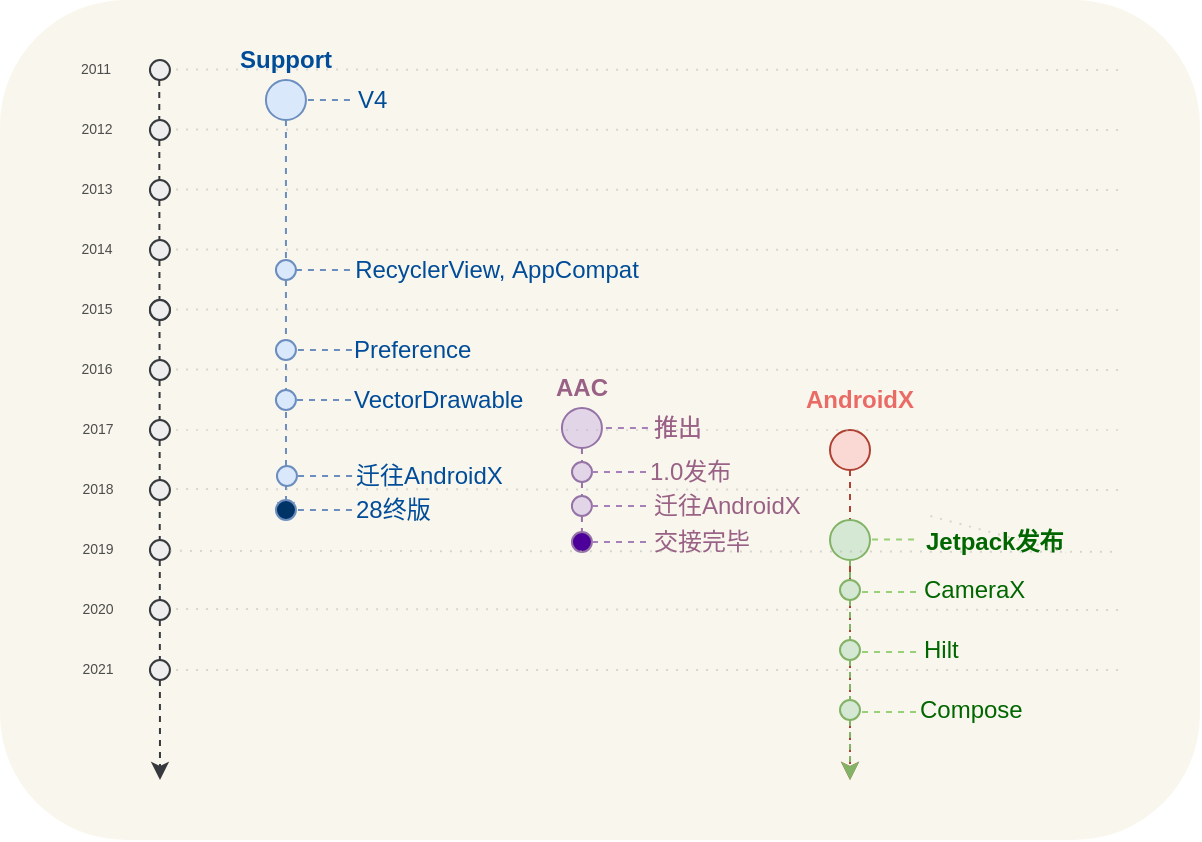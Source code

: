 <mxfile version="14.7.6" type="github">
  <diagram id="yPxyJZ8AM_hMuL3Unpa9" name="gitflow">
    <mxGraphModel dx="759" dy="426" grid="1" gridSize="10" guides="1" tooltips="1" connect="1" arrows="1" fold="1" page="1" pageScale="1" pageWidth="850" pageHeight="1100" math="0" shadow="0">
      <root>
        <mxCell id="0" />
        <mxCell id="1" parent="0" />
        <mxCell id="y0g7jBeNHzvpbH9oNdjW-355" value="" style="rounded=1;whiteSpace=wrap;html=1;fontSize=7;fillColor=#f9f7ed;strokeColor=none;" vertex="1" parent="1">
          <mxGeometry x="140" y="370" width="600" height="420" as="geometry" />
        </mxCell>
        <mxCell id="y0g7jBeNHzvpbH9oNdjW-339" value="" style="endArrow=none;html=1;strokeWidth=1;fontSize=7;fontColor=#97D077;fillColor=#f5f5f5;strokeColor=#B3B3B3;dashed=1;dashPattern=1 4;opacity=50;" edge="1" parent="1">
          <mxGeometry width="50" height="50" relative="1" as="geometry">
            <mxPoint x="228.04" y="464.76" as="sourcePoint" />
            <mxPoint x="700" y="465" as="targetPoint" />
          </mxGeometry>
        </mxCell>
        <mxCell id="y0g7jBeNHzvpbH9oNdjW-338" value="" style="endArrow=none;html=1;strokeWidth=1;fontSize=7;fontColor=#97D077;fillColor=#f5f5f5;strokeColor=#B3B3B3;dashed=1;dashPattern=1 4;opacity=50;" edge="1" parent="1">
          <mxGeometry width="50" height="50" relative="1" as="geometry">
            <mxPoint x="228.04" y="434.76" as="sourcePoint" />
            <mxPoint x="700" y="435" as="targetPoint" />
          </mxGeometry>
        </mxCell>
        <mxCell id="y0g7jBeNHzvpbH9oNdjW-335" value="" style="endArrow=none;html=1;strokeWidth=1;fontSize=7;fontColor=#97D077;fillColor=#f5f5f5;strokeColor=#B3B3B3;dashed=1;dashPattern=1 4;textOpacity=20;opacity=50;" edge="1" parent="1">
          <mxGeometry width="50" height="50" relative="1" as="geometry">
            <mxPoint x="228.04" y="404.76" as="sourcePoint" />
            <mxPoint x="700" y="405" as="targetPoint" />
          </mxGeometry>
        </mxCell>
        <mxCell id="y0g7jBeNHzvpbH9oNdjW-306" value="" style="endArrow=none;dashed=1;html=1;fillColor=#dae8fc;strokeColor=#A680B8;" edge="1" parent="1">
          <mxGeometry width="50" height="50" relative="1" as="geometry">
            <mxPoint x="436.96" y="584" as="sourcePoint" />
            <mxPoint x="463.99" y="584" as="targetPoint" />
          </mxGeometry>
        </mxCell>
        <mxCell id="y0g7jBeNHzvpbH9oNdjW-255" value="" style="endArrow=none;dashed=1;html=1;fillColor=#dae8fc;strokeColor=#6c8ebf;" edge="1" parent="1">
          <mxGeometry width="50" height="50" relative="1" as="geometry">
            <mxPoint x="287.97" y="420" as="sourcePoint" />
            <mxPoint x="315" y="420" as="targetPoint" />
          </mxGeometry>
        </mxCell>
        <mxCell id="y0g7jBeNHzvpbH9oNdjW-177" value="" style="ellipse;whiteSpace=wrap;html=1;aspect=fixed;fillColor=#dae8fc;strokeColor=#6c8ebf;fontStyle=1;labelPosition=center;verticalLabelPosition=top;align=center;verticalAlign=bottom;fontColor=#0066CC;" vertex="1" parent="1">
          <mxGeometry x="272.97" y="410" width="20" height="20" as="geometry" />
        </mxCell>
        <mxCell id="y0g7jBeNHzvpbH9oNdjW-178" value="" style="endArrow=classic;html=1;exitX=0.5;exitY=1;exitDx=0;exitDy=0;dashed=1;fillColor=#dae8fc;strokeColor=#6c8ebf;startArrow=none;" edge="1" parent="1" source="y0g7jBeNHzvpbH9oNdjW-282">
          <mxGeometry width="50" height="50" relative="1" as="geometry">
            <mxPoint x="277.3" y="440" as="sourcePoint" />
            <mxPoint x="283" y="630" as="targetPoint" />
          </mxGeometry>
        </mxCell>
        <mxCell id="y0g7jBeNHzvpbH9oNdjW-180" value="Support" style="text;html=1;align=center;verticalAlign=middle;whiteSpace=wrap;rounded=0;fontStyle=1;fontColor=#004C99;" vertex="1" parent="1">
          <mxGeometry x="237.97" y="390" width="90" height="20" as="geometry" />
        </mxCell>
        <mxCell id="y0g7jBeNHzvpbH9oNdjW-181" value="" style="ellipse;whiteSpace=wrap;html=1;aspect=fixed;fillColor=#e1d5e7;strokeColor=#9673a6;fontStyle=1;labelPosition=center;verticalLabelPosition=top;align=center;verticalAlign=bottom;" vertex="1" parent="1">
          <mxGeometry x="420.96" y="574" width="20" height="20" as="geometry" />
        </mxCell>
        <mxCell id="y0g7jBeNHzvpbH9oNdjW-184" value="&lt;font&gt;&lt;b&gt;AAC&lt;/b&gt;&lt;/font&gt;" style="text;html=1;align=center;verticalAlign=middle;whiteSpace=wrap;rounded=0;fontColor=#996185;" vertex="1" parent="1">
          <mxGeometry x="386" y="554" width="90" height="20" as="geometry" />
        </mxCell>
        <mxCell id="y0g7jBeNHzvpbH9oNdjW-185" value="" style="ellipse;whiteSpace=wrap;html=1;aspect=fixed;fillColor=#fad9d5;strokeColor=#ae4132;fontStyle=1;labelPosition=center;verticalLabelPosition=top;align=center;verticalAlign=bottom;" vertex="1" parent="1">
          <mxGeometry x="555" y="585" width="20" height="20" as="geometry" />
        </mxCell>
        <mxCell id="y0g7jBeNHzvpbH9oNdjW-186" value="" style="endArrow=classic;html=1;exitX=0.5;exitY=1;exitDx=0;exitDy=0;dashed=1;fillColor=#fad9d5;strokeColor=#ae4132;" edge="1" parent="1" source="y0g7jBeNHzvpbH9oNdjW-185">
          <mxGeometry width="50" height="50" relative="1" as="geometry">
            <mxPoint x="559.33" y="465" as="sourcePoint" />
            <mxPoint x="565" y="760" as="targetPoint" />
          </mxGeometry>
        </mxCell>
        <mxCell id="y0g7jBeNHzvpbH9oNdjW-187" value="&lt;span&gt;&lt;font&gt;AndroidX&lt;/font&gt;&lt;/span&gt;" style="text;html=1;align=center;verticalAlign=middle;whiteSpace=wrap;rounded=0;fontStyle=1;fontColor=#EA6B66;" vertex="1" parent="1">
          <mxGeometry x="525.04" y="560" width="90" height="20" as="geometry" />
        </mxCell>
        <mxCell id="y0g7jBeNHzvpbH9oNdjW-192" value="" style="endArrow=classic;html=1;exitX=0.5;exitY=1;exitDx=0;exitDy=0;dashed=1;fillColor=#d5e8d4;strokeColor=#82b366;startArrow=none;" edge="1" parent="1" source="y0g7jBeNHzvpbH9oNdjW-325">
          <mxGeometry width="50" height="50" relative="1" as="geometry">
            <mxPoint x="559.33" y="475" as="sourcePoint" />
            <mxPoint x="565.03" y="760" as="targetPoint" />
          </mxGeometry>
        </mxCell>
        <mxCell id="y0g7jBeNHzvpbH9oNdjW-198" value="" style="endArrow=classic;html=1;exitX=0.5;exitY=1;exitDx=0;exitDy=0;dashed=1;fillColor=#eeeeee;strokeColor=#36393d;" edge="1" parent="1">
          <mxGeometry width="50" height="50" relative="1" as="geometry">
            <mxPoint x="219.63" y="410" as="sourcePoint" />
            <mxPoint x="220" y="760" as="targetPoint" />
          </mxGeometry>
        </mxCell>
        <mxCell id="y0g7jBeNHzvpbH9oNdjW-200" value="&lt;font&gt;2011&lt;/font&gt;" style="text;html=1;align=center;verticalAlign=middle;whiteSpace=wrap;rounded=0;fontSize=7;fontColor=#4D4D4D;" vertex="1" parent="1">
          <mxGeometry x="168" y="395" width="40" height="20" as="geometry" />
        </mxCell>
        <mxCell id="y0g7jBeNHzvpbH9oNdjW-201" value="" style="ellipse;whiteSpace=wrap;html=1;aspect=fixed;fillColor=#eeeeee;strokeColor=#36393d;fontStyle=1;labelPosition=center;verticalLabelPosition=top;align=center;verticalAlign=bottom;" vertex="1" parent="1">
          <mxGeometry x="214.97" y="430" width="10" height="10" as="geometry" />
        </mxCell>
        <mxCell id="y0g7jBeNHzvpbH9oNdjW-202" value="" style="ellipse;whiteSpace=wrap;html=1;aspect=fixed;fillColor=#eeeeee;strokeColor=#36393d;fontStyle=1;labelPosition=center;verticalLabelPosition=top;align=center;verticalAlign=bottom;" vertex="1" parent="1">
          <mxGeometry x="214.97" y="460" width="10" height="10" as="geometry" />
        </mxCell>
        <mxCell id="y0g7jBeNHzvpbH9oNdjW-203" value="" style="ellipse;whiteSpace=wrap;html=1;aspect=fixed;fillColor=#eeeeee;strokeColor=#36393d;fontStyle=1;labelPosition=center;verticalLabelPosition=top;align=center;verticalAlign=bottom;" vertex="1" parent="1">
          <mxGeometry x="214.97" y="490" width="10" height="10" as="geometry" />
        </mxCell>
        <mxCell id="y0g7jBeNHzvpbH9oNdjW-204" value="" style="ellipse;whiteSpace=wrap;html=1;aspect=fixed;fillColor=#eeeeee;strokeColor=#36393d;fontStyle=1;labelPosition=center;verticalLabelPosition=top;align=center;verticalAlign=bottom;" vertex="1" parent="1">
          <mxGeometry x="214.97" y="520" width="10" height="10" as="geometry" />
        </mxCell>
        <mxCell id="y0g7jBeNHzvpbH9oNdjW-220" value="" style="ellipse;whiteSpace=wrap;html=1;aspect=fixed;fillColor=#eeeeee;strokeColor=#36393d;fontStyle=1;labelPosition=center;verticalLabelPosition=top;align=center;verticalAlign=bottom;" vertex="1" parent="1">
          <mxGeometry x="214.97" y="520" width="10" height="10" as="geometry" />
        </mxCell>
        <mxCell id="y0g7jBeNHzvpbH9oNdjW-222" value="" style="ellipse;whiteSpace=wrap;html=1;aspect=fixed;fillColor=#eeeeee;strokeColor=#36393d;fontStyle=1;labelPosition=center;verticalLabelPosition=top;align=center;verticalAlign=bottom;" vertex="1" parent="1">
          <mxGeometry x="214.97" y="550" width="10" height="10" as="geometry" />
        </mxCell>
        <mxCell id="y0g7jBeNHzvpbH9oNdjW-223" value="" style="ellipse;whiteSpace=wrap;html=1;aspect=fixed;fillColor=#eeeeee;strokeColor=#36393d;fontStyle=1;labelPosition=center;verticalLabelPosition=top;align=center;verticalAlign=bottom;" vertex="1" parent="1">
          <mxGeometry x="214.97" y="580" width="10" height="10" as="geometry" />
        </mxCell>
        <mxCell id="y0g7jBeNHzvpbH9oNdjW-224" value="" style="ellipse;whiteSpace=wrap;html=1;aspect=fixed;fillColor=#eeeeee;strokeColor=#36393d;fontStyle=1;labelPosition=center;verticalLabelPosition=top;align=center;verticalAlign=bottom;" vertex="1" parent="1">
          <mxGeometry x="214.97" y="610" width="10" height="10" as="geometry" />
        </mxCell>
        <mxCell id="y0g7jBeNHzvpbH9oNdjW-225" value="" style="ellipse;whiteSpace=wrap;html=1;aspect=fixed;fillColor=#eeeeee;strokeColor=#36393d;fontStyle=1;labelPosition=center;verticalLabelPosition=top;align=center;verticalAlign=bottom;" vertex="1" parent="1">
          <mxGeometry x="214.97" y="640" width="10" height="10" as="geometry" />
        </mxCell>
        <mxCell id="y0g7jBeNHzvpbH9oNdjW-226" value="" style="ellipse;whiteSpace=wrap;html=1;aspect=fixed;fillColor=#eeeeee;strokeColor=#36393d;fontStyle=1;labelPosition=center;verticalLabelPosition=top;align=center;verticalAlign=bottom;" vertex="1" parent="1">
          <mxGeometry x="214.97" y="670" width="10" height="10" as="geometry" />
        </mxCell>
        <mxCell id="y0g7jBeNHzvpbH9oNdjW-227" value="" style="ellipse;whiteSpace=wrap;html=1;aspect=fixed;fillColor=#eeeeee;strokeColor=#36393d;fontStyle=1;labelPosition=center;verticalLabelPosition=top;align=center;verticalAlign=bottom;" vertex="1" parent="1">
          <mxGeometry x="214.97" y="700" width="10" height="10" as="geometry" />
        </mxCell>
        <mxCell id="y0g7jBeNHzvpbH9oNdjW-230" value="2012" style="text;html=1;align=center;verticalAlign=middle;whiteSpace=wrap;rounded=0;fontSize=7;fontColor=#4D4D4D;" vertex="1" parent="1">
          <mxGeometry x="168" y="425" width="40.97" height="20" as="geometry" />
        </mxCell>
        <mxCell id="y0g7jBeNHzvpbH9oNdjW-231" value="2013" style="text;html=1;align=center;verticalAlign=middle;whiteSpace=wrap;rounded=0;fontSize=7;fontColor=#4D4D4D;" vertex="1" parent="1">
          <mxGeometry x="168" y="455" width="40.97" height="20" as="geometry" />
        </mxCell>
        <mxCell id="y0g7jBeNHzvpbH9oNdjW-232" value="2014" style="text;html=1;align=center;verticalAlign=middle;whiteSpace=wrap;rounded=0;fontSize=7;fontColor=#4D4D4D;" vertex="1" parent="1">
          <mxGeometry x="168" y="485" width="40.97" height="20" as="geometry" />
        </mxCell>
        <mxCell id="y0g7jBeNHzvpbH9oNdjW-234" value="2015" style="text;html=1;align=center;verticalAlign=middle;whiteSpace=wrap;rounded=0;fontSize=7;fontColor=#4D4D4D;" vertex="1" parent="1">
          <mxGeometry x="168" y="515" width="40.97" height="20" as="geometry" />
        </mxCell>
        <mxCell id="y0g7jBeNHzvpbH9oNdjW-240" value="2016" style="text;html=1;align=center;verticalAlign=middle;whiteSpace=wrap;rounded=0;fontSize=7;fontColor=#4D4D4D;" vertex="1" parent="1">
          <mxGeometry x="168" y="545" width="40.97" height="20" as="geometry" />
        </mxCell>
        <mxCell id="y0g7jBeNHzvpbH9oNdjW-241" value="2017" style="text;html=1;align=center;verticalAlign=middle;whiteSpace=wrap;rounded=0;fontSize=7;fontColor=#4D4D4D;" vertex="1" parent="1">
          <mxGeometry x="168" y="575" width="41.94" height="20" as="geometry" />
        </mxCell>
        <mxCell id="y0g7jBeNHzvpbH9oNdjW-242" value="2018" style="text;html=1;align=center;verticalAlign=middle;whiteSpace=wrap;rounded=0;fontSize=7;fontColor=#4D4D4D;" vertex="1" parent="1">
          <mxGeometry x="168" y="605" width="41.94" height="20" as="geometry" />
        </mxCell>
        <mxCell id="y0g7jBeNHzvpbH9oNdjW-243" value="2019" style="text;html=1;align=center;verticalAlign=middle;whiteSpace=wrap;rounded=0;fontSize=7;fontColor=#4D4D4D;" vertex="1" parent="1">
          <mxGeometry x="168" y="635" width="41.94" height="20" as="geometry" />
        </mxCell>
        <mxCell id="y0g7jBeNHzvpbH9oNdjW-244" value="2020" style="text;html=1;align=center;verticalAlign=middle;whiteSpace=wrap;rounded=0;fontSize=7;fontColor=#4D4D4D;" vertex="1" parent="1">
          <mxGeometry x="168" y="665" width="41.94" height="20" as="geometry" />
        </mxCell>
        <mxCell id="y0g7jBeNHzvpbH9oNdjW-245" value="2021" style="text;html=1;align=center;verticalAlign=middle;whiteSpace=wrap;rounded=0;fontSize=7;fontColor=#4D4D4D;" vertex="1" parent="1">
          <mxGeometry x="168" y="695" width="41.94" height="20" as="geometry" />
        </mxCell>
        <mxCell id="y0g7jBeNHzvpbH9oNdjW-246" value="" style="ellipse;whiteSpace=wrap;html=1;aspect=fixed;fillColor=#eeeeee;strokeColor=#36393d;fontStyle=1;labelPosition=center;verticalLabelPosition=top;align=center;verticalAlign=bottom;" vertex="1" parent="1">
          <mxGeometry x="214.97" y="400" width="10" height="10" as="geometry" />
        </mxCell>
        <mxCell id="y0g7jBeNHzvpbH9oNdjW-273" value="" style="ellipse;whiteSpace=wrap;html=1;aspect=fixed;fillColor=#dae8fc;strokeColor=#6c8ebf;fontStyle=1;labelPosition=center;verticalLabelPosition=top;align=center;verticalAlign=bottom;fontColor=#0066CC;" vertex="1" parent="1">
          <mxGeometry x="277.97" y="565" width="10" height="10" as="geometry" />
        </mxCell>
        <mxCell id="y0g7jBeNHzvpbH9oNdjW-275" value="&lt;font&gt;V4&lt;/font&gt;" style="text;html=1;align=left;verticalAlign=middle;whiteSpace=wrap;rounded=0;fontColor=#004C99;" vertex="1" parent="1">
          <mxGeometry x="317.05" y="410" width="39.94" height="20" as="geometry" />
        </mxCell>
        <mxCell id="y0g7jBeNHzvpbH9oNdjW-281" value="" style="ellipse;whiteSpace=wrap;html=1;aspect=fixed;fillColor=#dae8fc;strokeColor=#6c8ebf;fontStyle=1;labelPosition=center;verticalLabelPosition=top;align=center;verticalAlign=bottom;fontColor=#0066CC;" vertex="1" parent="1">
          <mxGeometry x="277.97" y="540" width="10" height="10" as="geometry" />
        </mxCell>
        <mxCell id="y0g7jBeNHzvpbH9oNdjW-282" value="" style="ellipse;whiteSpace=wrap;html=1;aspect=fixed;fillColor=#dae8fc;strokeColor=#6c8ebf;fontStyle=1;labelPosition=center;verticalLabelPosition=top;align=center;verticalAlign=bottom;fontColor=#0066CC;" vertex="1" parent="1">
          <mxGeometry x="277.97" y="500" width="10" height="10" as="geometry" />
        </mxCell>
        <mxCell id="y0g7jBeNHzvpbH9oNdjW-284" value="" style="endArrow=none;html=1;exitX=0.5;exitY=1;exitDx=0;exitDy=0;dashed=1;fillColor=#dae8fc;strokeColor=#6c8ebf;" edge="1" parent="1" source="y0g7jBeNHzvpbH9oNdjW-177" target="y0g7jBeNHzvpbH9oNdjW-282">
          <mxGeometry width="50" height="50" relative="1" as="geometry">
            <mxPoint x="282.97" y="420" as="sourcePoint" />
            <mxPoint x="283" y="630" as="targetPoint" />
          </mxGeometry>
        </mxCell>
        <mxCell id="y0g7jBeNHzvpbH9oNdjW-285" value="" style="ellipse;whiteSpace=wrap;html=1;aspect=fixed;strokeColor=#6c8ebf;fontStyle=1;labelPosition=center;verticalLabelPosition=top;align=center;verticalAlign=bottom;fontColor=#0066CC;fillColor=#003366;" vertex="1" parent="1">
          <mxGeometry x="277.97" y="620" width="10" height="10" as="geometry" />
        </mxCell>
        <mxCell id="y0g7jBeNHzvpbH9oNdjW-287" value="" style="endArrow=none;dashed=1;html=1;fillColor=#dae8fc;strokeColor=#6c8ebf;" edge="1" parent="1">
          <mxGeometry width="50" height="50" relative="1" as="geometry">
            <mxPoint x="287.97" y="505" as="sourcePoint" />
            <mxPoint x="315" y="505" as="targetPoint" />
          </mxGeometry>
        </mxCell>
        <mxCell id="y0g7jBeNHzvpbH9oNdjW-288" value="&lt;div style=&quot;text-align: left&quot;&gt;&lt;span style=&quot;&quot;&gt;RecyclerView,&amp;nbsp;&lt;/span&gt;&lt;span style=&quot;&quot;&gt;AppCompat&lt;/span&gt;&lt;/div&gt;" style="text;html=1;align=center;verticalAlign=middle;whiteSpace=wrap;rounded=0;fontColor=#004C99;" vertex="1" parent="1">
          <mxGeometry x="310.47" y="495" width="156.53" height="20" as="geometry" />
        </mxCell>
        <mxCell id="y0g7jBeNHzvpbH9oNdjW-289" value="" style="endArrow=none;dashed=1;html=1;fillColor=#dae8fc;strokeColor=#6c8ebf;" edge="1" parent="1">
          <mxGeometry width="50" height="50" relative="1" as="geometry">
            <mxPoint x="288.97" y="545" as="sourcePoint" />
            <mxPoint x="316" y="545" as="targetPoint" />
          </mxGeometry>
        </mxCell>
        <mxCell id="y0g7jBeNHzvpbH9oNdjW-290" value="&lt;font&gt;Preference&lt;/font&gt;" style="text;html=1;align=left;verticalAlign=middle;whiteSpace=wrap;rounded=0;fontColor=#004C99;" vertex="1" parent="1">
          <mxGeometry x="315" y="535" width="73" height="20" as="geometry" />
        </mxCell>
        <mxCell id="y0g7jBeNHzvpbH9oNdjW-293" value="" style="endArrow=none;dashed=1;html=1;fillColor=#dae8fc;strokeColor=#6c8ebf;" edge="1" parent="1">
          <mxGeometry width="50" height="50" relative="1" as="geometry">
            <mxPoint x="288.51" y="570" as="sourcePoint" />
            <mxPoint x="316" y="570" as="targetPoint" />
          </mxGeometry>
        </mxCell>
        <mxCell id="y0g7jBeNHzvpbH9oNdjW-294" value="&lt;font&gt;VectorDrawable&lt;/font&gt;" style="text;html=1;align=left;verticalAlign=middle;whiteSpace=wrap;rounded=0;fontColor=#004C99;" vertex="1" parent="1">
          <mxGeometry x="315" y="560" width="94.46" height="20" as="geometry" />
        </mxCell>
        <mxCell id="y0g7jBeNHzvpbH9oNdjW-295" value="" style="endArrow=none;dashed=1;html=1;fillColor=#dae8fc;strokeColor=#6c8ebf;" edge="1" parent="1">
          <mxGeometry width="50" height="50" relative="1" as="geometry">
            <mxPoint x="288.97" y="625" as="sourcePoint" />
            <mxPoint x="316" y="625" as="targetPoint" />
          </mxGeometry>
        </mxCell>
        <mxCell id="y0g7jBeNHzvpbH9oNdjW-296" value="&lt;font&gt;28终版&lt;/font&gt;" style="text;html=1;align=left;verticalAlign=middle;whiteSpace=wrap;rounded=0;fontColor=#004C99;" vertex="1" parent="1">
          <mxGeometry x="316" y="615" width="50.03" height="20" as="geometry" />
        </mxCell>
        <mxCell id="y0g7jBeNHzvpbH9oNdjW-302" value="" style="ellipse;whiteSpace=wrap;html=1;aspect=fixed;fillColor=#e1d5e7;strokeColor=#9673a6;fontStyle=1;labelPosition=center;verticalLabelPosition=top;align=center;verticalAlign=bottom;" vertex="1" parent="1">
          <mxGeometry x="425.96" y="618" width="10" height="10" as="geometry" />
        </mxCell>
        <mxCell id="y0g7jBeNHzvpbH9oNdjW-303" value="" style="endArrow=none;html=1;exitX=0.5;exitY=1;exitDx=0;exitDy=0;dashed=1;fillColor=#e1d5e7;strokeColor=#9673a6;startArrow=none;" edge="1" parent="1" source="y0g7jBeNHzvpbH9oNdjW-300" target="y0g7jBeNHzvpbH9oNdjW-302">
          <mxGeometry width="50" height="50" relative="1" as="geometry">
            <mxPoint x="430.98" y="541" as="sourcePoint" />
            <mxPoint x="431.01" y="681" as="targetPoint" />
          </mxGeometry>
        </mxCell>
        <mxCell id="y0g7jBeNHzvpbH9oNdjW-300" value="" style="ellipse;whiteSpace=wrap;html=1;aspect=fixed;fillColor=#e1d5e7;strokeColor=#9673a6;fontStyle=1;labelPosition=center;verticalLabelPosition=top;align=center;verticalAlign=bottom;" vertex="1" parent="1">
          <mxGeometry x="426" y="601" width="10" height="10" as="geometry" />
        </mxCell>
        <mxCell id="y0g7jBeNHzvpbH9oNdjW-304" value="" style="endArrow=none;html=1;exitX=0.5;exitY=1;exitDx=0;exitDy=0;dashed=1;fillColor=#e1d5e7;strokeColor=#9673a6;" edge="1" parent="1" source="y0g7jBeNHzvpbH9oNdjW-181" target="y0g7jBeNHzvpbH9oNdjW-300">
          <mxGeometry width="50" height="50" relative="1" as="geometry">
            <mxPoint x="430.96" y="594" as="sourcePoint" />
            <mxPoint x="431" y="641" as="targetPoint" />
          </mxGeometry>
        </mxCell>
        <mxCell id="y0g7jBeNHzvpbH9oNdjW-301" value="" style="ellipse;whiteSpace=wrap;html=1;aspect=fixed;strokeColor=#9673a6;fontStyle=1;labelPosition=center;verticalLabelPosition=top;align=center;verticalAlign=bottom;fillColor=#4C0099;" vertex="1" parent="1">
          <mxGeometry x="425.96" y="636" width="10" height="10" as="geometry" />
        </mxCell>
        <mxCell id="y0g7jBeNHzvpbH9oNdjW-305" value="" style="endArrow=none;html=1;exitX=0.5;exitY=1;exitDx=0;exitDy=0;dashed=1;fillColor=#e1d5e7;strokeColor=#9673a6;startArrow=none;" edge="1" parent="1" source="y0g7jBeNHzvpbH9oNdjW-302" target="y0g7jBeNHzvpbH9oNdjW-301">
          <mxGeometry width="50" height="50" relative="1" as="geometry">
            <mxPoint x="430.96" y="626.0" as="sourcePoint" />
            <mxPoint x="431.01" y="681" as="targetPoint" />
          </mxGeometry>
        </mxCell>
        <mxCell id="y0g7jBeNHzvpbH9oNdjW-307" value="&lt;font&gt;推出&lt;/font&gt;" style="text;html=1;align=left;verticalAlign=middle;whiteSpace=wrap;rounded=0;fontColor=#B5739D;" vertex="1" parent="1">
          <mxGeometry x="465.04" y="574" width="60" height="20" as="geometry" />
        </mxCell>
        <mxCell id="y0g7jBeNHzvpbH9oNdjW-308" value="" style="endArrow=none;dashed=1;html=1;fillColor=#dae8fc;strokeColor=#A680B8;" edge="1" parent="1">
          <mxGeometry width="50" height="50" relative="1" as="geometry">
            <mxPoint x="436.0" y="606" as="sourcePoint" />
            <mxPoint x="463.03" y="606" as="targetPoint" />
          </mxGeometry>
        </mxCell>
        <mxCell id="y0g7jBeNHzvpbH9oNdjW-309" value="&lt;font&gt;1.0发布&lt;/font&gt;" style="text;html=1;align=left;verticalAlign=middle;whiteSpace=wrap;rounded=0;fontColor=#996185;" vertex="1" parent="1">
          <mxGeometry x="463.04" y="596" width="74.96" height="20" as="geometry" />
        </mxCell>
        <mxCell id="y0g7jBeNHzvpbH9oNdjW-310" value="" style="endArrow=none;dashed=1;html=1;fillColor=#dae8fc;strokeColor=#A680B8;" edge="1" parent="1">
          <mxGeometry width="50" height="50" relative="1" as="geometry">
            <mxPoint x="436" y="623.0" as="sourcePoint" />
            <mxPoint x="463.03" y="623.0" as="targetPoint" />
          </mxGeometry>
        </mxCell>
        <mxCell id="y0g7jBeNHzvpbH9oNdjW-311" value="&lt;font&gt;迁往AndroidX&lt;/font&gt;" style="text;html=1;align=left;verticalAlign=middle;whiteSpace=wrap;rounded=0;fontColor=#996185;" vertex="1" parent="1">
          <mxGeometry x="464.52" y="613" width="104.96" height="20" as="geometry" />
        </mxCell>
        <mxCell id="y0g7jBeNHzvpbH9oNdjW-312" value="" style="endArrow=none;dashed=1;html=1;fillColor=#dae8fc;strokeColor=#A680B8;" edge="1" parent="1">
          <mxGeometry width="50" height="50" relative="1" as="geometry">
            <mxPoint x="436" y="641.0" as="sourcePoint" />
            <mxPoint x="463.03" y="641.0" as="targetPoint" />
          </mxGeometry>
        </mxCell>
        <mxCell id="y0g7jBeNHzvpbH9oNdjW-313" value="&lt;font&gt;交接完毕&lt;/font&gt;" style="text;html=1;align=left;verticalAlign=middle;whiteSpace=wrap;rounded=0;fontColor=#996185;" vertex="1" parent="1">
          <mxGeometry x="465.04" y="631" width="84.96" height="20" as="geometry" />
        </mxCell>
        <mxCell id="y0g7jBeNHzvpbH9oNdjW-315" value="&lt;font&gt;&lt;b&gt;&lt;span style=&quot;text-align: center&quot;&gt;Jetpack&lt;/span&gt;发布&lt;/b&gt;&lt;/font&gt;" style="text;html=1;align=left;verticalAlign=middle;whiteSpace=wrap;rounded=0;fontColor=#006600;" vertex="1" parent="1">
          <mxGeometry x="601.07" y="631" width="74.96" height="20" as="geometry" />
        </mxCell>
        <mxCell id="y0g7jBeNHzvpbH9oNdjW-316" value="" style="endArrow=none;dashed=1;html=1;fillColor=#dae8fc;strokeColor=#97D077;" edge="1" parent="1">
          <mxGeometry width="50" height="50" relative="1" as="geometry">
            <mxPoint x="571.03" y="666.0" as="sourcePoint" />
            <mxPoint x="598.06" y="666.0" as="targetPoint" />
          </mxGeometry>
        </mxCell>
        <mxCell id="y0g7jBeNHzvpbH9oNdjW-319" value="&lt;font&gt;CameraX&lt;/font&gt;" style="text;html=1;align=left;verticalAlign=middle;whiteSpace=wrap;rounded=0;fontColor=#006600;" vertex="1" parent="1">
          <mxGeometry x="600.07" y="655" width="74.96" height="20" as="geometry" />
        </mxCell>
        <mxCell id="y0g7jBeNHzvpbH9oNdjW-325" value="" style="ellipse;whiteSpace=wrap;html=1;aspect=fixed;fillColor=#d5e8d4;strokeColor=#82b366;fontStyle=1;labelPosition=center;verticalLabelPosition=top;align=center;verticalAlign=bottom;" vertex="1" parent="1">
          <mxGeometry x="560" y="660" width="10" height="10" as="geometry" />
        </mxCell>
        <mxCell id="y0g7jBeNHzvpbH9oNdjW-326" value="" style="endArrow=none;html=1;exitX=0.5;exitY=1;exitDx=0;exitDy=0;dashed=1;fillColor=#d5e8d4;strokeColor=#82b366;" edge="1" parent="1" source="y0g7jBeNHzvpbH9oNdjW-191" target="y0g7jBeNHzvpbH9oNdjW-325">
          <mxGeometry width="50" height="50" relative="1" as="geometry">
            <mxPoint x="565" y="650" as="sourcePoint" />
            <mxPoint x="565.03" y="781" as="targetPoint" />
          </mxGeometry>
        </mxCell>
        <mxCell id="y0g7jBeNHzvpbH9oNdjW-327" value="" style="endArrow=none;dashed=1;html=1;fillColor=#dae8fc;strokeColor=#97D077;" edge="1" parent="1">
          <mxGeometry width="50" height="50" relative="1" as="geometry">
            <mxPoint x="571.03" y="696" as="sourcePoint" />
            <mxPoint x="598.06" y="696" as="targetPoint" />
          </mxGeometry>
        </mxCell>
        <mxCell id="y0g7jBeNHzvpbH9oNdjW-328" value="&lt;font&gt;Hilt&lt;/font&gt;" style="text;html=1;align=left;verticalAlign=middle;whiteSpace=wrap;rounded=0;fontColor=#006600;" vertex="1" parent="1">
          <mxGeometry x="600.07" y="685" width="74.96" height="20" as="geometry" />
        </mxCell>
        <mxCell id="y0g7jBeNHzvpbH9oNdjW-329" value="" style="ellipse;whiteSpace=wrap;html=1;aspect=fixed;fillColor=#d5e8d4;strokeColor=#82b366;fontStyle=1;labelPosition=center;verticalLabelPosition=top;align=center;verticalAlign=bottom;" vertex="1" parent="1">
          <mxGeometry x="560" y="690" width="10" height="10" as="geometry" />
        </mxCell>
        <mxCell id="y0g7jBeNHzvpbH9oNdjW-330" value="" style="endArrow=none;dashed=1;html=1;fillColor=#dae8fc;strokeColor=#97D077;" edge="1" parent="1">
          <mxGeometry width="50" height="50" relative="1" as="geometry">
            <mxPoint x="571.03" y="726" as="sourcePoint" />
            <mxPoint x="598.06" y="726" as="targetPoint" />
          </mxGeometry>
        </mxCell>
        <mxCell id="y0g7jBeNHzvpbH9oNdjW-331" value="&lt;font&gt;Compose&lt;/font&gt;" style="text;html=1;align=left;verticalAlign=middle;whiteSpace=wrap;rounded=0;fontColor=#006600;" vertex="1" parent="1">
          <mxGeometry x="598.07" y="715" width="74.96" height="20" as="geometry" />
        </mxCell>
        <mxCell id="y0g7jBeNHzvpbH9oNdjW-332" value="" style="ellipse;whiteSpace=wrap;html=1;aspect=fixed;fillColor=#d5e8d4;strokeColor=#82b366;fontStyle=1;labelPosition=center;verticalLabelPosition=top;align=center;verticalAlign=bottom;" vertex="1" parent="1">
          <mxGeometry x="560" y="720" width="10" height="10" as="geometry" />
        </mxCell>
        <mxCell id="y0g7jBeNHzvpbH9oNdjW-334" value="" style="endArrow=none;dashed=1;html=1;fillColor=#dae8fc;strokeColor=#97D077;" edge="1" parent="1">
          <mxGeometry width="50" height="50" relative="1" as="geometry">
            <mxPoint x="570.03" y="639.76" as="sourcePoint" />
            <mxPoint x="597.06" y="639.76" as="targetPoint" />
          </mxGeometry>
        </mxCell>
        <mxCell id="y0g7jBeNHzvpbH9oNdjW-191" value="" style="ellipse;whiteSpace=wrap;html=1;aspect=fixed;fillColor=#d5e8d4;strokeColor=#82b366;fontStyle=1;labelPosition=center;verticalLabelPosition=top;align=center;verticalAlign=bottom;" vertex="1" parent="1">
          <mxGeometry x="555" y="630" width="20" height="20" as="geometry" />
        </mxCell>
        <mxCell id="y0g7jBeNHzvpbH9oNdjW-340" value="" style="endArrow=none;html=1;strokeWidth=1;fontSize=7;fontColor=#97D077;fillColor=#f5f5f5;strokeColor=#B3B3B3;dashed=1;dashPattern=1 4;opacity=50;" edge="1" parent="1">
          <mxGeometry width="50" height="50" relative="1" as="geometry">
            <mxPoint x="228.04" y="494.76" as="sourcePoint" />
            <mxPoint x="700" y="495" as="targetPoint" />
          </mxGeometry>
        </mxCell>
        <mxCell id="y0g7jBeNHzvpbH9oNdjW-341" value="" style="endArrow=none;html=1;strokeWidth=1;fontSize=7;fontColor=#97D077;fillColor=#f5f5f5;strokeColor=#B3B3B3;dashed=1;dashPattern=1 4;opacity=50;" edge="1" parent="1">
          <mxGeometry width="50" height="50" relative="1" as="geometry">
            <mxPoint x="228.04" y="524.76" as="sourcePoint" />
            <mxPoint x="700" y="525" as="targetPoint" />
          </mxGeometry>
        </mxCell>
        <mxCell id="y0g7jBeNHzvpbH9oNdjW-342" value="" style="endArrow=none;html=1;strokeWidth=1;fontSize=7;fontColor=#97D077;fillColor=#f5f5f5;strokeColor=#B3B3B3;dashed=1;dashPattern=1 4;opacity=50;" edge="1" parent="1">
          <mxGeometry width="50" height="50" relative="1" as="geometry">
            <mxPoint x="228.04" y="554.76" as="sourcePoint" />
            <mxPoint x="700" y="555" as="targetPoint" />
          </mxGeometry>
        </mxCell>
        <mxCell id="y0g7jBeNHzvpbH9oNdjW-343" value="" style="endArrow=none;html=1;strokeWidth=1;fontSize=7;fontColor=#97D077;fillColor=#f5f5f5;strokeColor=#B3B3B3;dashed=1;dashPattern=1 4;opacity=40;" edge="1" parent="1">
          <mxGeometry width="50" height="50" relative="1" as="geometry">
            <mxPoint x="228.04" y="585" as="sourcePoint" />
            <mxPoint x="700" y="585" as="targetPoint" />
          </mxGeometry>
        </mxCell>
        <mxCell id="y0g7jBeNHzvpbH9oNdjW-344" value="" style="endArrow=none;html=1;strokeWidth=1;fontSize=7;fontColor=#97D077;fillColor=#f5f5f5;strokeColor=#B3B3B3;dashed=1;dashPattern=1 4;opacity=50;" edge="1" parent="1">
          <mxGeometry width="50" height="50" relative="1" as="geometry">
            <mxPoint x="228.04" y="614.52" as="sourcePoint" />
            <mxPoint x="700" y="615" as="targetPoint" />
          </mxGeometry>
        </mxCell>
        <mxCell id="y0g7jBeNHzvpbH9oNdjW-345" value="" style="endArrow=none;html=1;strokeWidth=1;fontSize=7;fontColor=#97D077;fillColor=#f5f5f5;strokeColor=#B3B3B3;dashed=1;dashPattern=1 4;opacity=50;startArrow=none;" edge="1" parent="1">
          <mxGeometry width="50" height="50" relative="1" as="geometry">
            <mxPoint x="605.211" y="628" as="sourcePoint" />
            <mxPoint x="673.03" y="646.24" as="targetPoint" />
          </mxGeometry>
        </mxCell>
        <mxCell id="y0g7jBeNHzvpbH9oNdjW-346" value="" style="endArrow=none;html=1;strokeWidth=1;fontSize=7;fontColor=#97D077;fillColor=#f5f5f5;strokeColor=#B3B3B3;dashed=1;dashPattern=1 4;opacity=50;" edge="1" parent="1">
          <mxGeometry width="50" height="50" relative="1" as="geometry">
            <mxPoint x="228.04" y="674.52" as="sourcePoint" />
            <mxPoint x="700" y="675" as="targetPoint" />
          </mxGeometry>
        </mxCell>
        <mxCell id="y0g7jBeNHzvpbH9oNdjW-347" value="" style="endArrow=none;html=1;strokeWidth=1;fontSize=7;fontColor=#97D077;fillColor=#f5f5f5;strokeColor=#B3B3B3;dashed=1;dashPattern=1 4;opacity=50;" edge="1" parent="1">
          <mxGeometry width="50" height="50" relative="1" as="geometry">
            <mxPoint x="228.04" y="705" as="sourcePoint" />
            <mxPoint x="700" y="705" as="targetPoint" />
          </mxGeometry>
        </mxCell>
        <mxCell id="y0g7jBeNHzvpbH9oNdjW-358" value="" style="ellipse;whiteSpace=wrap;html=1;aspect=fixed;fillColor=#dae8fc;strokeColor=#6c8ebf;fontStyle=1;labelPosition=center;verticalLabelPosition=top;align=center;verticalAlign=bottom;fontColor=#0066CC;" vertex="1" parent="1">
          <mxGeometry x="278.48" y="603" width="10" height="10" as="geometry" />
        </mxCell>
        <mxCell id="y0g7jBeNHzvpbH9oNdjW-359" value="" style="endArrow=none;dashed=1;html=1;fillColor=#dae8fc;strokeColor=#6c8ebf;" edge="1" parent="1">
          <mxGeometry width="50" height="50" relative="1" as="geometry">
            <mxPoint x="289.02" y="608" as="sourcePoint" />
            <mxPoint x="316.51" y="608" as="targetPoint" />
          </mxGeometry>
        </mxCell>
        <mxCell id="y0g7jBeNHzvpbH9oNdjW-360" value="&lt;font&gt;迁往AndroidX&lt;/font&gt;" style="text;html=1;align=left;verticalAlign=middle;whiteSpace=wrap;rounded=0;fontColor=#004C99;" vertex="1" parent="1">
          <mxGeometry x="315.51" y="598" width="94.46" height="20" as="geometry" />
        </mxCell>
        <mxCell id="y0g7jBeNHzvpbH9oNdjW-364" value="&lt;font&gt;推出&lt;/font&gt;" style="text;html=1;align=left;verticalAlign=middle;whiteSpace=wrap;rounded=0;fontColor=#996185;" vertex="1" parent="1">
          <mxGeometry x="464.52" y="574" width="60" height="20" as="geometry" />
        </mxCell>
        <mxCell id="y0g7jBeNHzvpbH9oNdjW-381" value="" style="endArrow=none;html=1;strokeWidth=1;fontSize=7;fontColor=#97D077;fillColor=#f5f5f5;strokeColor=#B3B3B3;dashed=1;dashPattern=1 4;opacity=50;" edge="1" parent="1">
          <mxGeometry width="50" height="50" relative="1" as="geometry">
            <mxPoint x="224.97" y="645.43" as="sourcePoint" />
            <mxPoint x="696.93" y="645.91" as="targetPoint" />
          </mxGeometry>
        </mxCell>
      </root>
    </mxGraphModel>
  </diagram>
</mxfile>
